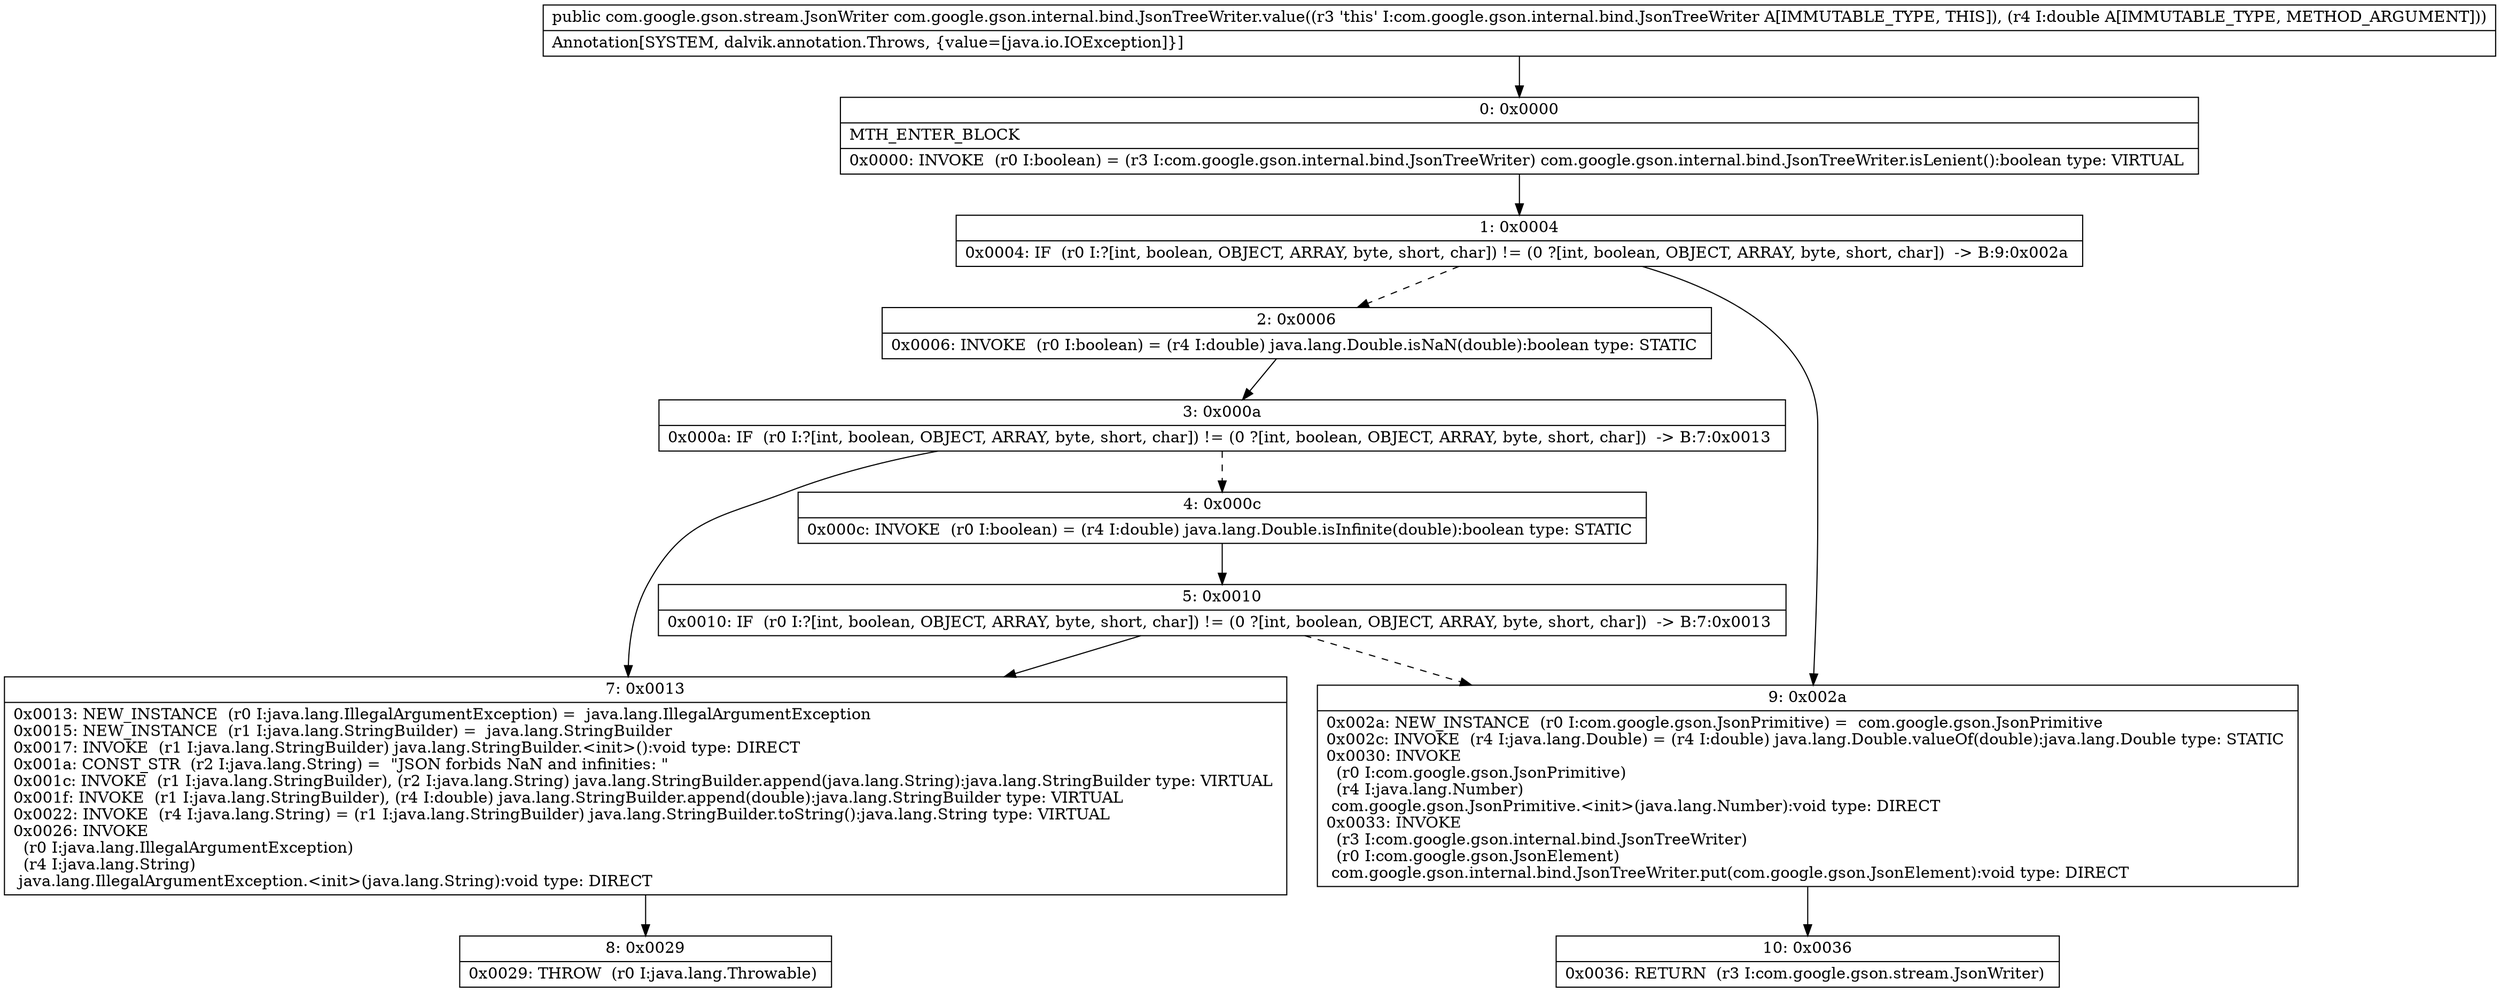 digraph "CFG forcom.google.gson.internal.bind.JsonTreeWriter.value(D)Lcom\/google\/gson\/stream\/JsonWriter;" {
Node_0 [shape=record,label="{0\:\ 0x0000|MTH_ENTER_BLOCK\l|0x0000: INVOKE  (r0 I:boolean) = (r3 I:com.google.gson.internal.bind.JsonTreeWriter) com.google.gson.internal.bind.JsonTreeWriter.isLenient():boolean type: VIRTUAL \l}"];
Node_1 [shape=record,label="{1\:\ 0x0004|0x0004: IF  (r0 I:?[int, boolean, OBJECT, ARRAY, byte, short, char]) != (0 ?[int, boolean, OBJECT, ARRAY, byte, short, char])  \-\> B:9:0x002a \l}"];
Node_2 [shape=record,label="{2\:\ 0x0006|0x0006: INVOKE  (r0 I:boolean) = (r4 I:double) java.lang.Double.isNaN(double):boolean type: STATIC \l}"];
Node_3 [shape=record,label="{3\:\ 0x000a|0x000a: IF  (r0 I:?[int, boolean, OBJECT, ARRAY, byte, short, char]) != (0 ?[int, boolean, OBJECT, ARRAY, byte, short, char])  \-\> B:7:0x0013 \l}"];
Node_4 [shape=record,label="{4\:\ 0x000c|0x000c: INVOKE  (r0 I:boolean) = (r4 I:double) java.lang.Double.isInfinite(double):boolean type: STATIC \l}"];
Node_5 [shape=record,label="{5\:\ 0x0010|0x0010: IF  (r0 I:?[int, boolean, OBJECT, ARRAY, byte, short, char]) != (0 ?[int, boolean, OBJECT, ARRAY, byte, short, char])  \-\> B:7:0x0013 \l}"];
Node_7 [shape=record,label="{7\:\ 0x0013|0x0013: NEW_INSTANCE  (r0 I:java.lang.IllegalArgumentException) =  java.lang.IllegalArgumentException \l0x0015: NEW_INSTANCE  (r1 I:java.lang.StringBuilder) =  java.lang.StringBuilder \l0x0017: INVOKE  (r1 I:java.lang.StringBuilder) java.lang.StringBuilder.\<init\>():void type: DIRECT \l0x001a: CONST_STR  (r2 I:java.lang.String) =  \"JSON forbids NaN and infinities: \" \l0x001c: INVOKE  (r1 I:java.lang.StringBuilder), (r2 I:java.lang.String) java.lang.StringBuilder.append(java.lang.String):java.lang.StringBuilder type: VIRTUAL \l0x001f: INVOKE  (r1 I:java.lang.StringBuilder), (r4 I:double) java.lang.StringBuilder.append(double):java.lang.StringBuilder type: VIRTUAL \l0x0022: INVOKE  (r4 I:java.lang.String) = (r1 I:java.lang.StringBuilder) java.lang.StringBuilder.toString():java.lang.String type: VIRTUAL \l0x0026: INVOKE  \l  (r0 I:java.lang.IllegalArgumentException)\l  (r4 I:java.lang.String)\l java.lang.IllegalArgumentException.\<init\>(java.lang.String):void type: DIRECT \l}"];
Node_8 [shape=record,label="{8\:\ 0x0029|0x0029: THROW  (r0 I:java.lang.Throwable) \l}"];
Node_9 [shape=record,label="{9\:\ 0x002a|0x002a: NEW_INSTANCE  (r0 I:com.google.gson.JsonPrimitive) =  com.google.gson.JsonPrimitive \l0x002c: INVOKE  (r4 I:java.lang.Double) = (r4 I:double) java.lang.Double.valueOf(double):java.lang.Double type: STATIC \l0x0030: INVOKE  \l  (r0 I:com.google.gson.JsonPrimitive)\l  (r4 I:java.lang.Number)\l com.google.gson.JsonPrimitive.\<init\>(java.lang.Number):void type: DIRECT \l0x0033: INVOKE  \l  (r3 I:com.google.gson.internal.bind.JsonTreeWriter)\l  (r0 I:com.google.gson.JsonElement)\l com.google.gson.internal.bind.JsonTreeWriter.put(com.google.gson.JsonElement):void type: DIRECT \l}"];
Node_10 [shape=record,label="{10\:\ 0x0036|0x0036: RETURN  (r3 I:com.google.gson.stream.JsonWriter) \l}"];
MethodNode[shape=record,label="{public com.google.gson.stream.JsonWriter com.google.gson.internal.bind.JsonTreeWriter.value((r3 'this' I:com.google.gson.internal.bind.JsonTreeWriter A[IMMUTABLE_TYPE, THIS]), (r4 I:double A[IMMUTABLE_TYPE, METHOD_ARGUMENT]))  | Annotation[SYSTEM, dalvik.annotation.Throws, \{value=[java.io.IOException]\}]\l}"];
MethodNode -> Node_0;
Node_0 -> Node_1;
Node_1 -> Node_2[style=dashed];
Node_1 -> Node_9;
Node_2 -> Node_3;
Node_3 -> Node_4[style=dashed];
Node_3 -> Node_7;
Node_4 -> Node_5;
Node_5 -> Node_7;
Node_5 -> Node_9[style=dashed];
Node_7 -> Node_8;
Node_9 -> Node_10;
}

